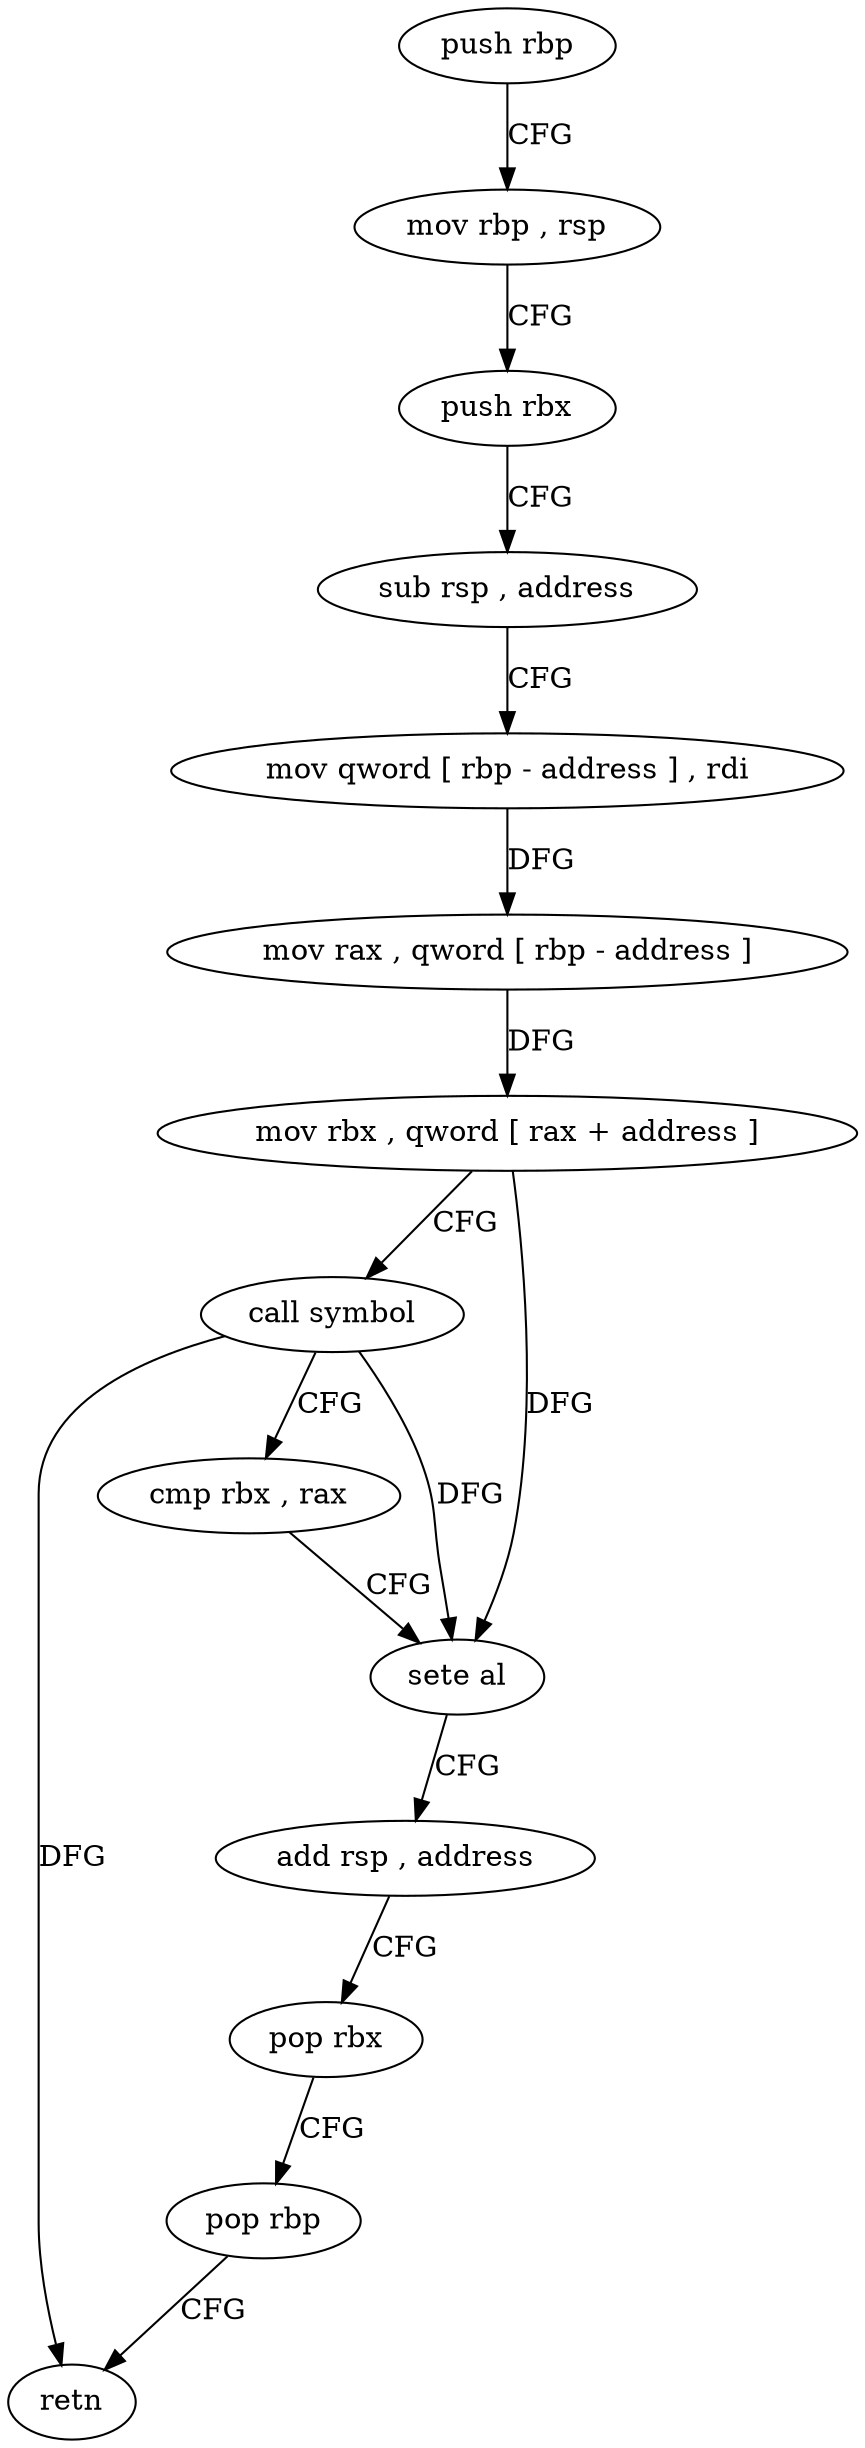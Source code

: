 digraph "func" {
"4493623" [label = "push rbp" ]
"4493624" [label = "mov rbp , rsp" ]
"4493627" [label = "push rbx" ]
"4493628" [label = "sub rsp , address" ]
"4493632" [label = "mov qword [ rbp - address ] , rdi" ]
"4493636" [label = "mov rax , qword [ rbp - address ]" ]
"4493640" [label = "mov rbx , qword [ rax + address ]" ]
"4493644" [label = "call symbol" ]
"4493649" [label = "cmp rbx , rax" ]
"4493652" [label = "sete al" ]
"4493655" [label = "add rsp , address" ]
"4493659" [label = "pop rbx" ]
"4493660" [label = "pop rbp" ]
"4493661" [label = "retn" ]
"4493623" -> "4493624" [ label = "CFG" ]
"4493624" -> "4493627" [ label = "CFG" ]
"4493627" -> "4493628" [ label = "CFG" ]
"4493628" -> "4493632" [ label = "CFG" ]
"4493632" -> "4493636" [ label = "DFG" ]
"4493636" -> "4493640" [ label = "DFG" ]
"4493640" -> "4493644" [ label = "CFG" ]
"4493640" -> "4493652" [ label = "DFG" ]
"4493644" -> "4493649" [ label = "CFG" ]
"4493644" -> "4493652" [ label = "DFG" ]
"4493644" -> "4493661" [ label = "DFG" ]
"4493649" -> "4493652" [ label = "CFG" ]
"4493652" -> "4493655" [ label = "CFG" ]
"4493655" -> "4493659" [ label = "CFG" ]
"4493659" -> "4493660" [ label = "CFG" ]
"4493660" -> "4493661" [ label = "CFG" ]
}
